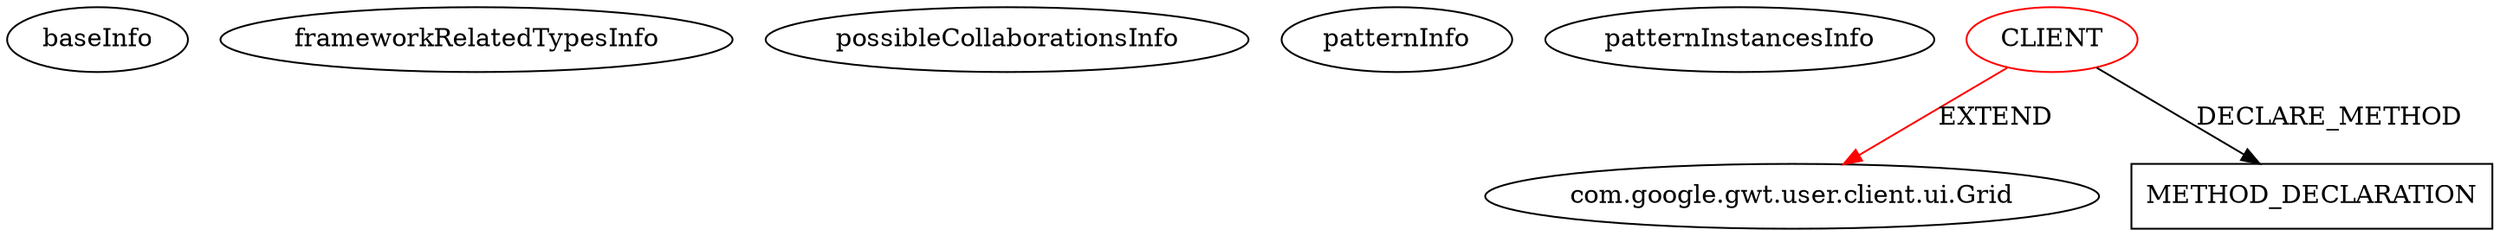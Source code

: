 digraph {
baseInfo[graphId=769,category="pattern",isAnonymous=false,possibleRelation=false]
frameworkRelatedTypesInfo[0="com.google.gwt.user.client.ui.Grid"]
possibleCollaborationsInfo[]
patternInfo[frequency=2.0,patternRootClient=0]
patternInstancesInfo[0="jaxzin-gwt-common-widgets~/jaxzin-gwt-common-widgets/gwt-common-widgets-master/src/com/jaxzin/gwt/ui/client/table/grid/edit/EditableGrid.java~EditableGrid~3142",1="hmiguellima-ugat~/hmiguellima-ugat/ugat-master/src/org/ucp/ugat/client/common/ui/TopPanel.java~TopPanel~3049"]
1[label="com.google.gwt.user.client.ui.Grid",vertexType="FRAMEWORK_CLASS_TYPE",isFrameworkType=false]
0[label="CLIENT",vertexType="ROOT_CLIENT_CLASS_DECLARATION",isFrameworkType=false,color=red]
4[label="METHOD_DECLARATION",vertexType="CLIENT_METHOD_DECLARATION",isFrameworkType=false,shape=box]
0->1[label="EXTEND",color=red]
0->4[label="DECLARE_METHOD"]
}
